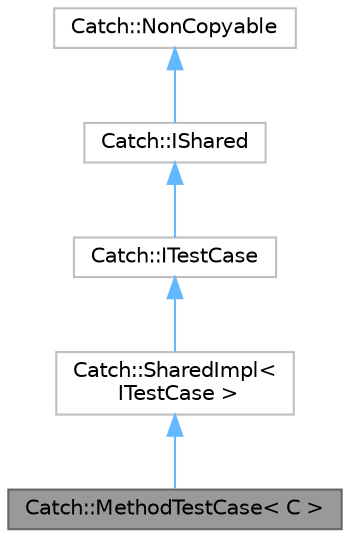 digraph "Catch::MethodTestCase&lt; C &gt;"
{
 // LATEX_PDF_SIZE
  bgcolor="transparent";
  edge [fontname=Helvetica,fontsize=10,labelfontname=Helvetica,labelfontsize=10];
  node [fontname=Helvetica,fontsize=10,shape=box,height=0.2,width=0.4];
  Node1 [id="Node000001",label="Catch::MethodTestCase\< C \>",height=0.2,width=0.4,color="gray40", fillcolor="grey60", style="filled", fontcolor="black",tooltip=" "];
  Node2 -> Node1 [id="edge5_Node000001_Node000002",dir="back",color="steelblue1",style="solid",tooltip=" "];
  Node2 [id="Node000002",label="Catch::SharedImpl\<\l ITestCase \>",height=0.2,width=0.4,color="grey75", fillcolor="white", style="filled",URL="$structCatch_1_1SharedImpl.html",tooltip=" "];
  Node3 -> Node2 [id="edge6_Node000002_Node000003",dir="back",color="steelblue1",style="solid",tooltip=" "];
  Node3 [id="Node000003",label="Catch::ITestCase",height=0.2,width=0.4,color="grey75", fillcolor="white", style="filled",URL="$structCatch_1_1ITestCase.html",tooltip=" "];
  Node4 -> Node3 [id="edge7_Node000003_Node000004",dir="back",color="steelblue1",style="solid",tooltip=" "];
  Node4 [id="Node000004",label="Catch::IShared",height=0.2,width=0.4,color="grey75", fillcolor="white", style="filled",URL="$structCatch_1_1IShared.html",tooltip=" "];
  Node5 -> Node4 [id="edge8_Node000004_Node000005",dir="back",color="steelblue1",style="solid",tooltip=" "];
  Node5 [id="Node000005",label="Catch::NonCopyable",height=0.2,width=0.4,color="grey75", fillcolor="white", style="filled",URL="$classCatch_1_1NonCopyable.html",tooltip=" "];
}

